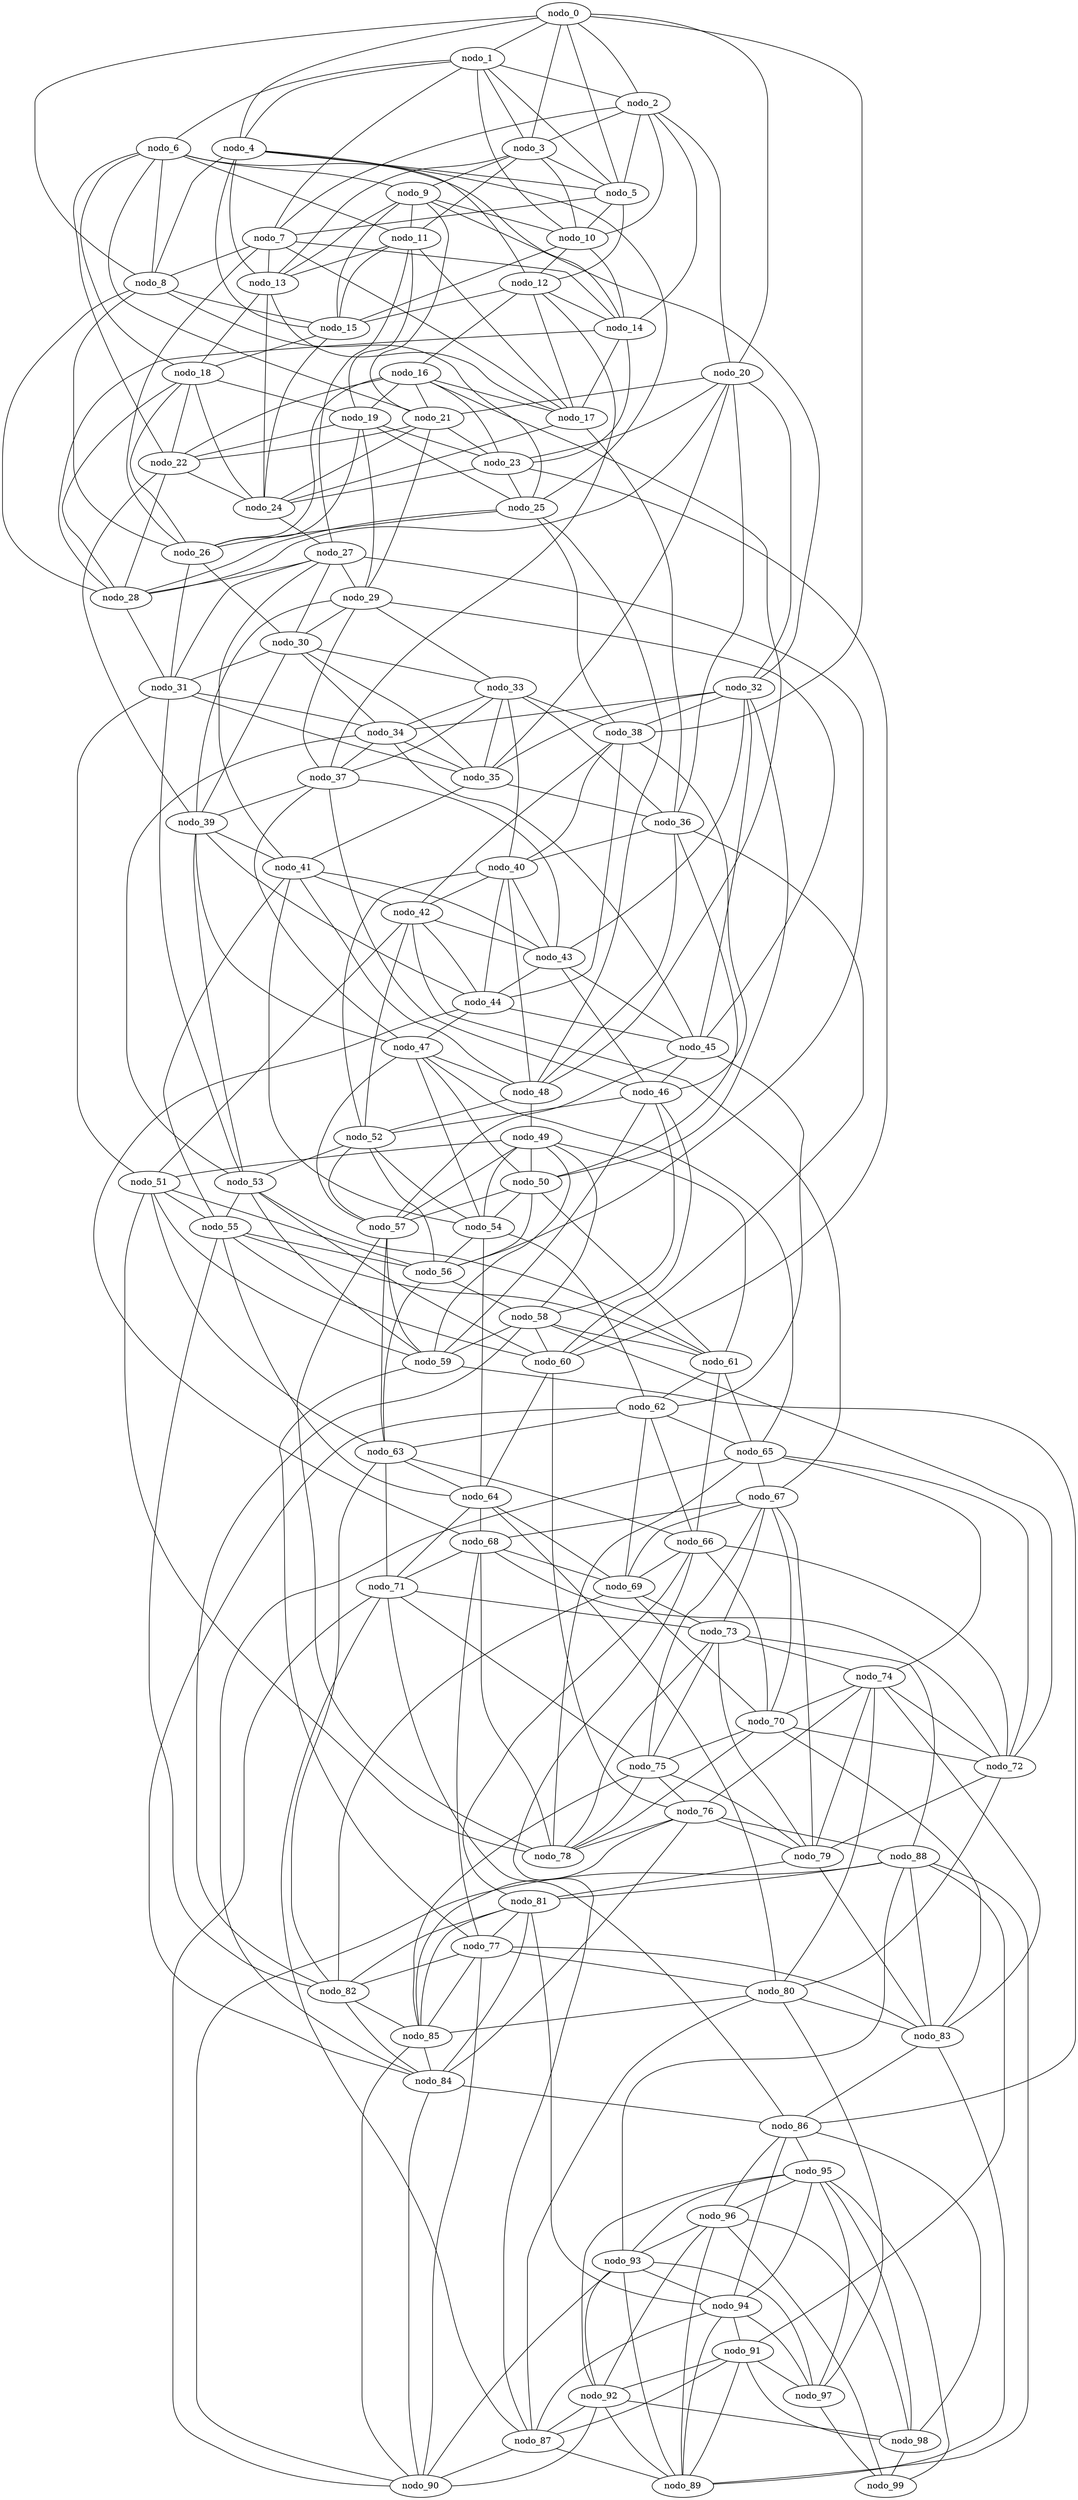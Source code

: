graph gen_BarabasiAlbert_100 {
  nodo_27 -- nodo_56;
  nodo_84 -- nodo_86;
  nodo_16 -- nodo_48;
  nodo_39 -- nodo_44;
  nodo_84 -- nodo_90;
  nodo_39 -- nodo_47;
  nodo_39 -- nodo_41;
  nodo_95 -- nodo_96;
  nodo_95 -- nodo_97;
  nodo_9 -- nodo_21;
  nodo_51 -- nodo_55;
  nodo_95 -- nodo_94;
  nodo_51 -- nodo_59;
  nodo_51 -- nodo_56;
  nodo_28 -- nodo_31;
  nodo_62 -- nodo_63;
  nodo_62 -- nodo_66;
  nodo_62 -- nodo_65;
  nodo_17 -- nodo_24;
  nodo_62 -- nodo_69;
  nodo_73 -- nodo_79;
  nodo_73 -- nodo_78;
  nodo_9 -- nodo_32;
  nodo_73 -- nodo_75;
  nodo_73 -- nodo_74;
  nodo_96 -- nodo_93;
  nodo_51 -- nodo_63;
  nodo_27 -- nodo_31;
  nodo_16 -- nodo_17;
  nodo_27 -- nodo_30;
  nodo_49 -- nodo_61;
  nodo_16 -- nodo_19;
  nodo_62 -- nodo_84;
  nodo_85 -- nodo_84;
  nodo_16 -- nodo_26;
  nodo_16 -- nodo_21;
  nodo_16 -- nodo_22;
  nodo_16 -- nodo_23;
  nodo_27 -- nodo_29;
  nodo_27 -- nodo_28;
  nodo_74 -- nodo_70;
  nodo_73 -- nodo_88;
  nodo_96 -- nodo_89;
  nodo_49 -- nodo_54;
  nodo_49 -- nodo_57;
  nodo_49 -- nodo_58;
  nodo_49 -- nodo_59;
  nodo_51 -- nodo_78;
  nodo_27 -- nodo_41;
  nodo_49 -- nodo_50;
  nodo_49 -- nodo_51;
  nodo_38 -- nodo_42;
  nodo_38 -- nodo_44;
  nodo_38 -- nodo_46;
  nodo_38 -- nodo_40;
  nodo_52 -- nodo_56;
  nodo_52 -- nodo_54;
  nodo_52 -- nodo_53;
  nodo_52 -- nodo_57;
  nodo_63 -- nodo_71;
  nodo_63 -- nodo_64;
  nodo_63 -- nodo_66;
  nodo_74 -- nodo_76;
  nodo_74 -- nodo_79;
  nodo_63 -- nodo_82;
  nodo_85 -- nodo_90;
  nodo_0 -- nodo_20;
  nodo_74 -- nodo_80;
  nodo_74 -- nodo_83;
  nodo_96 -- nodo_99;
  nodo_75 -- nodo_76;
  nodo_75 -- nodo_78;
  nodo_0 -- nodo_38;
  nodo_75 -- nodo_79;
  nodo_37 -- nodo_39;
  nodo_48 -- nodo_52;
  nodo_86 -- nodo_96;
  nodo_86 -- nodo_95;
  nodo_37 -- nodo_43;
  nodo_86 -- nodo_94;
  nodo_37 -- nodo_46;
  nodo_37 -- nodo_47;
  nodo_48 -- nodo_49;
  nodo_25 -- nodo_48;
  nodo_97 -- nodo_99;
  nodo_75 -- nodo_85;
  nodo_97 -- nodo_94;
  nodo_26 -- nodo_30;
  nodo_53 -- nodo_55;
  nodo_26 -- nodo_31;
  nodo_53 -- nodo_59;
  nodo_97 -- nodo_93;
  nodo_64 -- nodo_71;
  nodo_15 -- nodo_18;
  nodo_15 -- nodo_24;
  nodo_64 -- nodo_68;
  nodo_64 -- nodo_69;
  nodo_53 -- nodo_60;
  nodo_1 -- nodo_10;
  nodo_36 -- nodo_60;
  nodo_53 -- nodo_61;
  nodo_31 -- nodo_34;
  nodo_31 -- nodo_35;
  nodo_42 -- nodo_51;
  nodo_42 -- nodo_52;
  nodo_81 -- nodo_94;
  nodo_58 -- nodo_82;
  nodo_42 -- nodo_43;
  nodo_42 -- nodo_44;
  nodo_70 -- nodo_78;
  nodo_70 -- nodo_75;
  nodo_70 -- nodo_72;
  nodo_81 -- nodo_82;
  nodo_81 -- nodo_84;
  nodo_81 -- nodo_85;
  nodo_20 -- nodo_28;
  nodo_20 -- nodo_23;
  nodo_20 -- nodo_21;
  nodo_92 -- nodo_96;
  nodo_92 -- nodo_95;
  nodo_92 -- nodo_93;
  nodo_92 -- nodo_98;
  nodo_70 -- nodo_83;
  nodo_2 -- nodo_14;
  nodo_82 -- nodo_84;
  nodo_82 -- nodo_85;
  nodo_2 -- nodo_10;
  nodo_41 -- nodo_54;
  nodo_41 -- nodo_55;
  nodo_93 -- nodo_95;
  nodo_93 -- nodo_94;
  nodo_59 -- nodo_77;
  nodo_30 -- nodo_35;
  nodo_30 -- nodo_31;
  nodo_30 -- nodo_34;
  nodo_30 -- nodo_33;
  nodo_93 -- nodo_90;
  nodo_30 -- nodo_39;
  nodo_41 -- nodo_48;
  nodo_2 -- nodo_20;
  nodo_19 -- nodo_29;
  nodo_60 -- nodo_64;
  nodo_41 -- nodo_42;
  nodo_19 -- nodo_23;
  nodo_41 -- nodo_43;
  nodo_19 -- nodo_26;
  nodo_19 -- nodo_25;
  nodo_19 -- nodo_22;
  nodo_71 -- nodo_75;
  nodo_59 -- nodo_86;
  nodo_71 -- nodo_73;
  nodo_94 -- nodo_91;
  nodo_71 -- nodo_90;
  nodo_29 -- nodo_33;
  nodo_29 -- nodo_39;
  nodo_29 -- nodo_37;
  nodo_18 -- nodo_19;
  nodo_29 -- nodo_30;
  nodo_18 -- nodo_26;
  nodo_18 -- nodo_28;
  nodo_60 -- nodo_76;
  nodo_18 -- nodo_22;
  nodo_18 -- nodo_24;
  nodo_71 -- nodo_87;
  nodo_71 -- nodo_86;
  nodo_29 -- nodo_45;
  nodo_3 -- nodo_10;
  nodo_3 -- nodo_11;
  nodo_40 -- nodo_52;
  nodo_3 -- nodo_13;
  nodo_50 -- nodo_54;
  nodo_72 -- nodo_80;
  nodo_50 -- nodo_57;
  nodo_50 -- nodo_56;
  nodo_17 -- nodo_36;
  nodo_61 -- nodo_62;
  nodo_40 -- nodo_48;
  nodo_61 -- nodo_65;
  nodo_61 -- nodo_66;
  nodo_40 -- nodo_42;
  nodo_40 -- nodo_43;
  nodo_40 -- nodo_44;
  nodo_72 -- nodo_79;
  nodo_50 -- nodo_61;
  nodo_72 -- nodo_74;
  nodo_83 -- nodo_89;
  nodo_83 -- nodo_86;
  nodo_39 -- nodo_53;
  nodo_67 -- nodo_70;
  nodo_56 -- nodo_58;
  nodo_67 -- nodo_73;
  nodo_11 -- nodo_27;
  nodo_67 -- nodo_75;
  nodo_67 -- nodo_69;
  nodo_67 -- nodo_68;
  nodo_4 -- nodo_13;
  nodo_44 -- nodo_68;
  nodo_4 -- nodo_12;
  nodo_4 -- nodo_15;
  nodo_22 -- nodo_39;
  nodo_56 -- nodo_63;
  nodo_89 -- nodo_91;
  nodo_89 -- nodo_93;
  nodo_89 -- nodo_94;
  nodo_7 -- nodo_8;
  nodo_67 -- nodo_79;
  nodo_4 -- nodo_25;
  nodo_33 -- nodo_38;
  nodo_33 -- nodo_37;
  nodo_33 -- nodo_36;
  nodo_33 -- nodo_35;
  nodo_33 -- nodo_34;
  nodo_79 -- nodo_81;
  nodo_44 -- nodo_45;
  nodo_44 -- nodo_47;
  nodo_79 -- nodo_83;
  nodo_33 -- nodo_40;
  nodo_57 -- nodo_59;
  nodo_68 -- nodo_71;
  nodo_11 -- nodo_15;
  nodo_11 -- nodo_13;
  nodo_68 -- nodo_72;
  nodo_11 -- nodo_19;
  nodo_68 -- nodo_78;
  nodo_68 -- nodo_77;
  nodo_6 -- nodo_8;
  nodo_11 -- nodo_17;
  nodo_5 -- nodo_10;
  nodo_6 -- nodo_9;
  nodo_5 -- nodo_12;
  nodo_68 -- nodo_69;
  nodo_22 -- nodo_24;
  nodo_22 -- nodo_28;
  nodo_57 -- nodo_63;
  nodo_32 -- nodo_45;
  nodo_10 -- nodo_12;
  nodo_80 -- nodo_85;
  nodo_10 -- nodo_14;
  nodo_80 -- nodo_87;
  nodo_10 -- nodo_15;
  nodo_80 -- nodo_83;
  nodo_21 -- nodo_22;
  nodo_21 -- nodo_23;
  nodo_21 -- nodo_24;
  nodo_91 -- nodo_92;
  nodo_57 -- nodo_78;
  nodo_32 -- nodo_50;
  nodo_21 -- nodo_29;
  nodo_91 -- nodo_97;
  nodo_32 -- nodo_38;
  nodo_32 -- nodo_35;
  nodo_32 -- nodo_34;
  nodo_5 -- nodo_7;
  nodo_43 -- nodo_45;
  nodo_43 -- nodo_44;
  nodo_43 -- nodo_46;
  nodo_32 -- nodo_43;
  nodo_69 -- nodo_70;
  nodo_58 -- nodo_59;
  nodo_92 -- nodo_90;
  nodo_6 -- nodo_18;
  nodo_81 -- nodo_77;
  nodo_69 -- nodo_73;
  nodo_6 -- nodo_11;
  nodo_58 -- nodo_61;
  nodo_20 -- nodo_36;
  nodo_58 -- nodo_60;
  nodo_20 -- nodo_35;
  nodo_6 -- nodo_14;
  nodo_42 -- nodo_67;
  nodo_20 -- nodo_32;
  nodo_92 -- nodo_89;
  nodo_92 -- nodo_87;
  nodo_69 -- nodo_82;
  nodo_80 -- nodo_97;
  nodo_4 -- nodo_5;
  nodo_4 -- nodo_8;
  nodo_6 -- nodo_22;
  nodo_6 -- nodo_21;
  nodo_58 -- nodo_72;
  nodo_31 -- nodo_53;
  nodo_31 -- nodo_51;
  nodo_98 -- nodo_95;
  nodo_98 -- nodo_96;
  nodo_98 -- nodo_91;
  nodo_36 -- nodo_48;
  nodo_14 -- nodo_17;
  nodo_64 -- nodo_80;
  nodo_47 -- nodo_65;
  nodo_14 -- nodo_23;
  nodo_25 -- nodo_28;
  nodo_25 -- nodo_26;
  nodo_36 -- nodo_50;
  nodo_47 -- nodo_50;
  nodo_3 -- nodo_5;
  nodo_14 -- nodo_28;
  nodo_47 -- nodo_57;
  nodo_47 -- nodo_54;
  nodo_3 -- nodo_9;
  nodo_86 -- nodo_98;
  nodo_7 -- nodo_13;
  nodo_36 -- nodo_40;
  nodo_7 -- nodo_14;
  nodo_7 -- nodo_17;
  nodo_47 -- nodo_48;
  nodo_25 -- nodo_38;
  nodo_76 -- nodo_88;
  nodo_54 -- nodo_56;
  nodo_65 -- nodo_72;
  nodo_65 -- nodo_74;
  nodo_65 -- nodo_67;
  nodo_7 -- nodo_26;
  nodo_54 -- nodo_64;
  nodo_54 -- nodo_62;
  nodo_76 -- nodo_78;
  nodo_46 -- nodo_60;
  nodo_76 -- nodo_79;
  nodo_2 -- nodo_3;
  nodo_2 -- nodo_5;
  nodo_2 -- nodo_7;
  nodo_65 -- nodo_84;
  nodo_87 -- nodo_89;
  nodo_65 -- nodo_78;
  nodo_87 -- nodo_94;
  nodo_46 -- nodo_58;
  nodo_46 -- nodo_59;
  nodo_87 -- nodo_91;
  nodo_87 -- nodo_90;
  nodo_76 -- nodo_85;
  nodo_76 -- nodo_84;
  nodo_98 -- nodo_99;
  nodo_88 -- nodo_90;
  nodo_88 -- nodo_91;
  nodo_12 -- nodo_37;
  nodo_35 -- nodo_36;
  nodo_88 -- nodo_93;
  nodo_46 -- nodo_52;
  nodo_88 -- nodo_89;
  nodo_8 -- nodo_15;
  nodo_35 -- nodo_41;
  nodo_77 -- nodo_80;
  nodo_77 -- nodo_82;
  nodo_77 -- nodo_83;
  nodo_77 -- nodo_85;
  nodo_23 -- nodo_60;
  nodo_1 -- nodo_2;
  nodo_55 -- nodo_56;
  nodo_1 -- nodo_3;
  nodo_99 -- nodo_95;
  nodo_1 -- nodo_4;
  nodo_1 -- nodo_5;
  nodo_1 -- nodo_6;
  nodo_13 -- nodo_17;
  nodo_66 -- nodo_72;
  nodo_88 -- nodo_81;
  nodo_1 -- nodo_7;
  nodo_66 -- nodo_70;
  nodo_88 -- nodo_83;
  nodo_13 -- nodo_18;
  nodo_8 -- nodo_25;
  nodo_66 -- nodo_69;
  nodo_8 -- nodo_26;
  nodo_13 -- nodo_24;
  nodo_8 -- nodo_28;
  nodo_55 -- nodo_64;
  nodo_24 -- nodo_27;
  nodo_55 -- nodo_60;
  nodo_55 -- nodo_61;
  nodo_12 -- nodo_15;
  nodo_12 -- nodo_16;
  nodo_66 -- nodo_81;
  nodo_12 -- nodo_14;
  nodo_45 -- nodo_62;
  nodo_66 -- nodo_87;
  nodo_12 -- nodo_17;
  nodo_45 -- nodo_57;
  nodo_23 -- nodo_25;
  nodo_23 -- nodo_24;
  nodo_34 -- nodo_53;
  nodo_0 -- nodo_1;
  nodo_0 -- nodo_2;
  nodo_0 -- nodo_3;
  nodo_0 -- nodo_4;
  nodo_34 -- nodo_37;
  nodo_0 -- nodo_5;
  nodo_34 -- nodo_35;
  nodo_0 -- nodo_8;
  nodo_9 -- nodo_15;
  nodo_9 -- nodo_13;
  nodo_45 -- nodo_46;
  nodo_77 -- nodo_90;
  nodo_34 -- nodo_45;
  nodo_9 -- nodo_11;
  nodo_55 -- nodo_82;
  nodo_9 -- nodo_10;
}